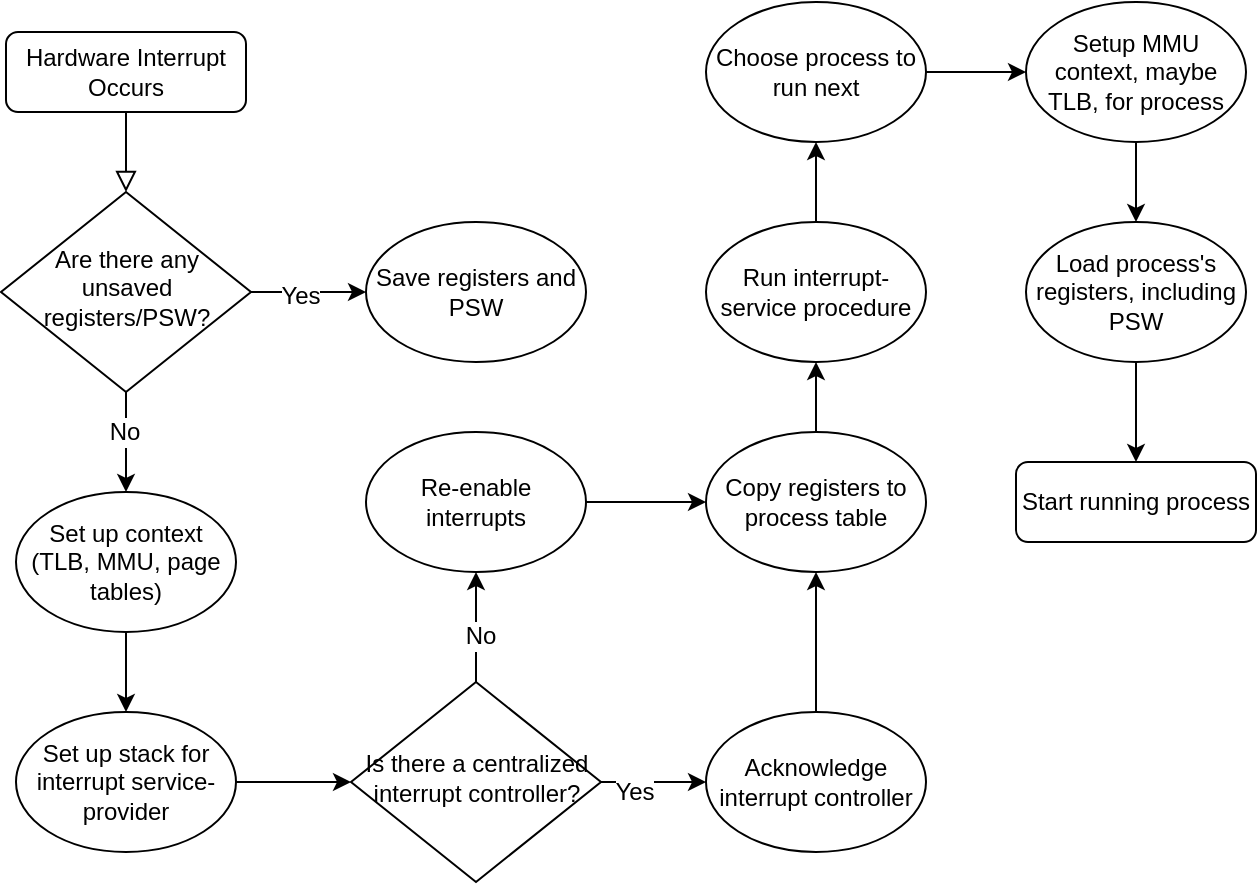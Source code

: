 <mxfile version="12.6.5" type="device"><diagram id="C5RBs43oDa-KdzZeNtuy" name="Page-1"><mxGraphModel dx="788" dy="604" grid="1" gridSize="10" guides="1" tooltips="1" connect="1" arrows="1" fold="1" page="1" pageScale="1" pageWidth="827" pageHeight="1169" math="0" shadow="0"><root><mxCell id="WIyWlLk6GJQsqaUBKTNV-0"/><mxCell id="WIyWlLk6GJQsqaUBKTNV-1" parent="WIyWlLk6GJQsqaUBKTNV-0"/><mxCell id="WIyWlLk6GJQsqaUBKTNV-2" value="" style="rounded=0;html=1;jettySize=auto;orthogonalLoop=1;fontSize=11;endArrow=block;endFill=0;endSize=8;strokeWidth=1;shadow=0;labelBackgroundColor=none;edgeStyle=orthogonalEdgeStyle;entryX=0.5;entryY=0;entryDx=0;entryDy=0;" parent="WIyWlLk6GJQsqaUBKTNV-1" source="WIyWlLk6GJQsqaUBKTNV-3" target="WIyWlLk6GJQsqaUBKTNV-6" edge="1"><mxGeometry relative="1" as="geometry"/></mxCell><mxCell id="WIyWlLk6GJQsqaUBKTNV-3" value="Hardware Interrupt Occurs" style="rounded=1;whiteSpace=wrap;html=1;fontSize=12;glass=0;strokeWidth=1;shadow=0;" parent="WIyWlLk6GJQsqaUBKTNV-1" vertex="1"><mxGeometry x="160" y="80" width="120" height="40" as="geometry"/></mxCell><mxCell id="JfkMPqM090BJQpW0S4Kf-2" value="" style="edgeStyle=orthogonalEdgeStyle;rounded=0;orthogonalLoop=1;jettySize=auto;html=1;" edge="1" parent="WIyWlLk6GJQsqaUBKTNV-1" source="WIyWlLk6GJQsqaUBKTNV-6" target="JfkMPqM090BJQpW0S4Kf-1"><mxGeometry relative="1" as="geometry"/></mxCell><mxCell id="JfkMPqM090BJQpW0S4Kf-3" value="Yes" style="text;html=1;align=center;verticalAlign=middle;resizable=0;points=[];labelBackgroundColor=#ffffff;" vertex="1" connectable="0" parent="JfkMPqM090BJQpW0S4Kf-2"><mxGeometry x="-0.15" y="-2" relative="1" as="geometry"><mxPoint as="offset"/></mxGeometry></mxCell><mxCell id="JfkMPqM090BJQpW0S4Kf-5" value="" style="edgeStyle=orthogonalEdgeStyle;rounded=0;orthogonalLoop=1;jettySize=auto;html=1;entryX=0.5;entryY=0;entryDx=0;entryDy=0;" edge="1" parent="WIyWlLk6GJQsqaUBKTNV-1" source="WIyWlLk6GJQsqaUBKTNV-6" target="JfkMPqM090BJQpW0S4Kf-7"><mxGeometry relative="1" as="geometry"><mxPoint x="220" y="310" as="targetPoint"/></mxGeometry></mxCell><mxCell id="JfkMPqM090BJQpW0S4Kf-6" value="No" style="text;html=1;align=center;verticalAlign=middle;resizable=0;points=[];labelBackgroundColor=#ffffff;" vertex="1" connectable="0" parent="JfkMPqM090BJQpW0S4Kf-5"><mxGeometry x="-0.225" y="-1" relative="1" as="geometry"><mxPoint as="offset"/></mxGeometry></mxCell><mxCell id="WIyWlLk6GJQsqaUBKTNV-6" value="Are there any unsaved registers/PSW?" style="rhombus;whiteSpace=wrap;html=1;shadow=0;fontFamily=Helvetica;fontSize=12;align=center;strokeWidth=1;spacing=6;spacingTop=-4;" parent="WIyWlLk6GJQsqaUBKTNV-1" vertex="1"><mxGeometry x="157.5" y="160" width="125" height="100" as="geometry"/></mxCell><mxCell id="JfkMPqM090BJQpW0S4Kf-1" value="Save registers and PSW" style="ellipse;whiteSpace=wrap;html=1;" vertex="1" parent="WIyWlLk6GJQsqaUBKTNV-1"><mxGeometry x="340" y="175" width="110" height="70" as="geometry"/></mxCell><mxCell id="JfkMPqM090BJQpW0S4Kf-10" value="" style="edgeStyle=orthogonalEdgeStyle;rounded=0;orthogonalLoop=1;jettySize=auto;html=1;" edge="1" parent="WIyWlLk6GJQsqaUBKTNV-1" source="JfkMPqM090BJQpW0S4Kf-7" target="JfkMPqM090BJQpW0S4Kf-9"><mxGeometry relative="1" as="geometry"/></mxCell><mxCell id="JfkMPqM090BJQpW0S4Kf-7" value="Set up context (TLB, MMU, page tables)" style="ellipse;whiteSpace=wrap;html=1;" vertex="1" parent="WIyWlLk6GJQsqaUBKTNV-1"><mxGeometry x="165" y="310" width="110" height="70" as="geometry"/></mxCell><mxCell id="JfkMPqM090BJQpW0S4Kf-12" value="" style="edgeStyle=orthogonalEdgeStyle;rounded=0;orthogonalLoop=1;jettySize=auto;html=1;entryX=0;entryY=0.5;entryDx=0;entryDy=0;" edge="1" parent="WIyWlLk6GJQsqaUBKTNV-1" source="JfkMPqM090BJQpW0S4Kf-9" target="JfkMPqM090BJQpW0S4Kf-13"><mxGeometry relative="1" as="geometry"/></mxCell><mxCell id="JfkMPqM090BJQpW0S4Kf-9" value="Set up stack for interrupt service-provider" style="ellipse;whiteSpace=wrap;html=1;" vertex="1" parent="WIyWlLk6GJQsqaUBKTNV-1"><mxGeometry x="165" y="420" width="110" height="70" as="geometry"/></mxCell><mxCell id="JfkMPqM090BJQpW0S4Kf-24" value="" style="edgeStyle=orthogonalEdgeStyle;rounded=0;orthogonalLoop=1;jettySize=auto;html=1;" edge="1" parent="WIyWlLk6GJQsqaUBKTNV-1" source="JfkMPqM090BJQpW0S4Kf-11" target="JfkMPqM090BJQpW0S4Kf-22"><mxGeometry relative="1" as="geometry"/></mxCell><mxCell id="JfkMPqM090BJQpW0S4Kf-11" value="Acknowledge interrupt controller" style="ellipse;whiteSpace=wrap;html=1;" vertex="1" parent="WIyWlLk6GJQsqaUBKTNV-1"><mxGeometry x="510" y="420" width="110" height="70" as="geometry"/></mxCell><mxCell id="JfkMPqM090BJQpW0S4Kf-15" value="" style="edgeStyle=orthogonalEdgeStyle;rounded=0;orthogonalLoop=1;jettySize=auto;html=1;entryX=0;entryY=0.5;entryDx=0;entryDy=0;" edge="1" parent="WIyWlLk6GJQsqaUBKTNV-1" source="JfkMPqM090BJQpW0S4Kf-13" target="JfkMPqM090BJQpW0S4Kf-11"><mxGeometry relative="1" as="geometry"><mxPoint x="537.5" y="455" as="targetPoint"/></mxGeometry></mxCell><mxCell id="JfkMPqM090BJQpW0S4Kf-16" value="Yes" style="text;html=1;align=center;verticalAlign=middle;resizable=0;points=[];labelBackgroundColor=#ffffff;" vertex="1" connectable="0" parent="JfkMPqM090BJQpW0S4Kf-15"><mxGeometry x="0.113" y="-2" relative="1" as="geometry"><mxPoint x="-12.5" y="3" as="offset"/></mxGeometry></mxCell><mxCell id="JfkMPqM090BJQpW0S4Kf-18" value="" style="edgeStyle=orthogonalEdgeStyle;rounded=0;orthogonalLoop=1;jettySize=auto;html=1;entryX=0.5;entryY=1;entryDx=0;entryDy=0;" edge="1" parent="WIyWlLk6GJQsqaUBKTNV-1" source="JfkMPqM090BJQpW0S4Kf-13" target="JfkMPqM090BJQpW0S4Kf-19"><mxGeometry relative="1" as="geometry"><mxPoint x="395" y="370" as="targetPoint"/></mxGeometry></mxCell><mxCell id="JfkMPqM090BJQpW0S4Kf-21" value="No" style="text;html=1;align=center;verticalAlign=middle;resizable=0;points=[];labelBackgroundColor=#ffffff;" vertex="1" connectable="0" parent="JfkMPqM090BJQpW0S4Kf-18"><mxGeometry x="-0.158" y="-2" relative="1" as="geometry"><mxPoint as="offset"/></mxGeometry></mxCell><mxCell id="JfkMPqM090BJQpW0S4Kf-13" value="Is there a centralized interrupt controller?" style="rhombus;whiteSpace=wrap;html=1;shadow=0;fontFamily=Helvetica;fontSize=12;align=center;strokeWidth=1;spacing=6;spacingTop=-4;" vertex="1" parent="WIyWlLk6GJQsqaUBKTNV-1"><mxGeometry x="332.5" y="405" width="125" height="100" as="geometry"/></mxCell><mxCell id="JfkMPqM090BJQpW0S4Kf-23" value="" style="edgeStyle=orthogonalEdgeStyle;rounded=0;orthogonalLoop=1;jettySize=auto;html=1;" edge="1" parent="WIyWlLk6GJQsqaUBKTNV-1" source="JfkMPqM090BJQpW0S4Kf-19" target="JfkMPqM090BJQpW0S4Kf-22"><mxGeometry relative="1" as="geometry"/></mxCell><mxCell id="JfkMPqM090BJQpW0S4Kf-19" value="Re-enable interrupts" style="ellipse;whiteSpace=wrap;html=1;" vertex="1" parent="WIyWlLk6GJQsqaUBKTNV-1"><mxGeometry x="340" y="280" width="110" height="70" as="geometry"/></mxCell><mxCell id="JfkMPqM090BJQpW0S4Kf-26" value="" style="edgeStyle=orthogonalEdgeStyle;rounded=0;orthogonalLoop=1;jettySize=auto;html=1;" edge="1" parent="WIyWlLk6GJQsqaUBKTNV-1" source="JfkMPqM090BJQpW0S4Kf-22" target="JfkMPqM090BJQpW0S4Kf-25"><mxGeometry relative="1" as="geometry"/></mxCell><mxCell id="JfkMPqM090BJQpW0S4Kf-22" value="Copy registers to process table" style="ellipse;whiteSpace=wrap;html=1;" vertex="1" parent="WIyWlLk6GJQsqaUBKTNV-1"><mxGeometry x="510" y="280" width="110" height="70" as="geometry"/></mxCell><mxCell id="JfkMPqM090BJQpW0S4Kf-28" value="" style="edgeStyle=orthogonalEdgeStyle;rounded=0;orthogonalLoop=1;jettySize=auto;html=1;" edge="1" parent="WIyWlLk6GJQsqaUBKTNV-1" source="JfkMPqM090BJQpW0S4Kf-25" target="JfkMPqM090BJQpW0S4Kf-27"><mxGeometry relative="1" as="geometry"/></mxCell><mxCell id="JfkMPqM090BJQpW0S4Kf-25" value="Run interrupt-service procedure" style="ellipse;whiteSpace=wrap;html=1;" vertex="1" parent="WIyWlLk6GJQsqaUBKTNV-1"><mxGeometry x="510" y="175" width="110" height="70" as="geometry"/></mxCell><mxCell id="JfkMPqM090BJQpW0S4Kf-30" value="" style="edgeStyle=orthogonalEdgeStyle;rounded=0;orthogonalLoop=1;jettySize=auto;html=1;" edge="1" parent="WIyWlLk6GJQsqaUBKTNV-1" source="JfkMPqM090BJQpW0S4Kf-27" target="JfkMPqM090BJQpW0S4Kf-29"><mxGeometry relative="1" as="geometry"/></mxCell><mxCell id="JfkMPqM090BJQpW0S4Kf-27" value="Choose process to run next" style="ellipse;whiteSpace=wrap;html=1;" vertex="1" parent="WIyWlLk6GJQsqaUBKTNV-1"><mxGeometry x="510" y="65" width="110" height="70" as="geometry"/></mxCell><mxCell id="JfkMPqM090BJQpW0S4Kf-32" value="" style="edgeStyle=orthogonalEdgeStyle;rounded=0;orthogonalLoop=1;jettySize=auto;html=1;" edge="1" parent="WIyWlLk6GJQsqaUBKTNV-1" source="JfkMPqM090BJQpW0S4Kf-29" target="JfkMPqM090BJQpW0S4Kf-31"><mxGeometry relative="1" as="geometry"/></mxCell><mxCell id="JfkMPqM090BJQpW0S4Kf-29" value="Setup MMU context, maybe TLB, for process" style="ellipse;whiteSpace=wrap;html=1;" vertex="1" parent="WIyWlLk6GJQsqaUBKTNV-1"><mxGeometry x="670" y="65" width="110" height="70" as="geometry"/></mxCell><mxCell id="JfkMPqM090BJQpW0S4Kf-35" value="" style="edgeStyle=orthogonalEdgeStyle;rounded=0;orthogonalLoop=1;jettySize=auto;html=1;entryX=0.5;entryY=0;entryDx=0;entryDy=0;" edge="1" parent="WIyWlLk6GJQsqaUBKTNV-1" source="JfkMPqM090BJQpW0S4Kf-31" target="JfkMPqM090BJQpW0S4Kf-36"><mxGeometry relative="1" as="geometry"><mxPoint x="725" y="350" as="targetPoint"/></mxGeometry></mxCell><mxCell id="JfkMPqM090BJQpW0S4Kf-31" value="Load process's registers, including PSW" style="ellipse;whiteSpace=wrap;html=1;" vertex="1" parent="WIyWlLk6GJQsqaUBKTNV-1"><mxGeometry x="670" y="175" width="110" height="70" as="geometry"/></mxCell><mxCell id="JfkMPqM090BJQpW0S4Kf-36" value="Start running process" style="rounded=1;whiteSpace=wrap;html=1;fontSize=12;glass=0;strokeWidth=1;shadow=0;" vertex="1" parent="WIyWlLk6GJQsqaUBKTNV-1"><mxGeometry x="665" y="295" width="120" height="40" as="geometry"/></mxCell></root></mxGraphModel></diagram></mxfile>